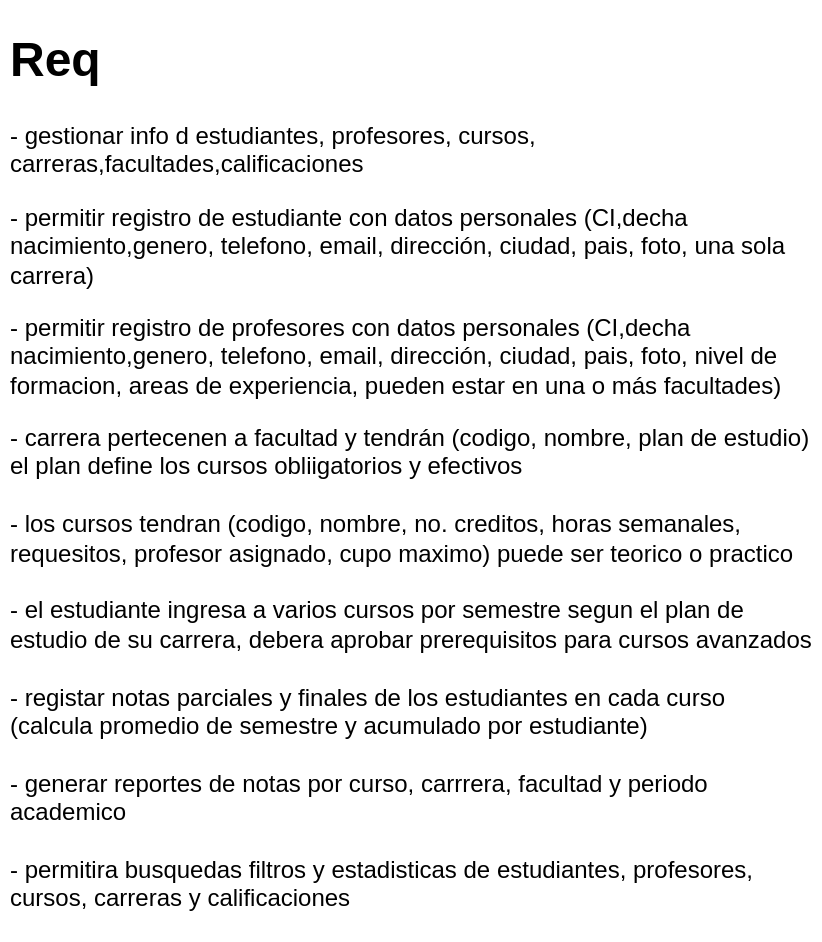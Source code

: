 <mxfile>
    <diagram id="x1lwix1Wvl4cU2t_aIsR" name="Página-1">
        <mxGraphModel dx="978" dy="1312" grid="1" gridSize="10" guides="1" tooltips="1" connect="1" arrows="1" fold="1" page="1" pageScale="1" pageWidth="827" pageHeight="1169" math="0" shadow="0">
            <root>
                <mxCell id="0"/>
                <mxCell id="1" parent="0"/>
                <mxCell id="2" value="&lt;h1&gt;Req&lt;/h1&gt;&lt;p&gt;- gestionar info d estudiantes, profesores, cursos, carreras,facultades,calificaciones&lt;/p&gt;&lt;p&gt;- permitir registro de estudiante con datos personales (CI,decha nacimiento,genero, telefono, email, dirección, ciudad, pais, foto, una sola carrera)&lt;/p&gt;&lt;p&gt;-&amp;nbsp;&lt;span style=&quot;background-color: initial;&quot;&gt;permitir registro de profesores con datos personales (CI,decha nacimiento,genero, telefono, email, dirección, ciudad, pais, foto, nivel de formacion, areas de experiencia, pueden estar en una o más facultades)&lt;/span&gt;&lt;/p&gt;&lt;div&gt;&lt;span style=&quot;background-color: initial;&quot;&gt;- carrera pertecenen a facultad y tendrán (codigo, nombre, plan de estudio) el plan define los cursos obliigatorios y efectivos&lt;/span&gt;&lt;/div&gt;&lt;div&gt;&lt;span style=&quot;background-color: initial;&quot;&gt;&lt;br&gt;&lt;/span&gt;&lt;/div&gt;&lt;div&gt;&lt;span style=&quot;background-color: initial;&quot;&gt;- los cursos tendran (codigo, nombre, no. creditos, horas semanales, requesitos, profesor asignado, cupo maximo) puede ser teorico o practico&lt;/span&gt;&lt;/div&gt;&lt;div&gt;&lt;span style=&quot;background-color: initial;&quot;&gt;&lt;br&gt;&lt;/span&gt;&lt;/div&gt;&lt;div&gt;- el estudiante ingresa a varios cursos por semestre segun el plan de estudio de su carrera, debera aprobar prerequisitos para cursos avanzados&lt;/div&gt;&lt;div&gt;&lt;br&gt;&lt;/div&gt;&lt;div&gt;- registar notas parciales y finales de los estudiantes en cada curso (calcula promedio de semestre y acumulado por estudiante)&lt;/div&gt;&lt;div&gt;&lt;br&gt;&lt;/div&gt;&lt;div&gt;- generar reportes de notas por curso, carrrera, facultad y periodo academico&lt;/div&gt;&lt;div&gt;&lt;br&gt;&lt;/div&gt;&lt;div&gt;- permitira busquedas filtros y estadisticas de estudiantes, profesores, cursos, carreras y calificaciones&lt;/div&gt;" style="text;html=1;spacing=5;spacingTop=-20;whiteSpace=wrap;overflow=hidden;rounded=0;" vertex="1" parent="1">
                    <mxGeometry x="30" y="20" width="410" height="460" as="geometry"/>
                </mxCell>
            </root>
        </mxGraphModel>
    </diagram>
</mxfile>